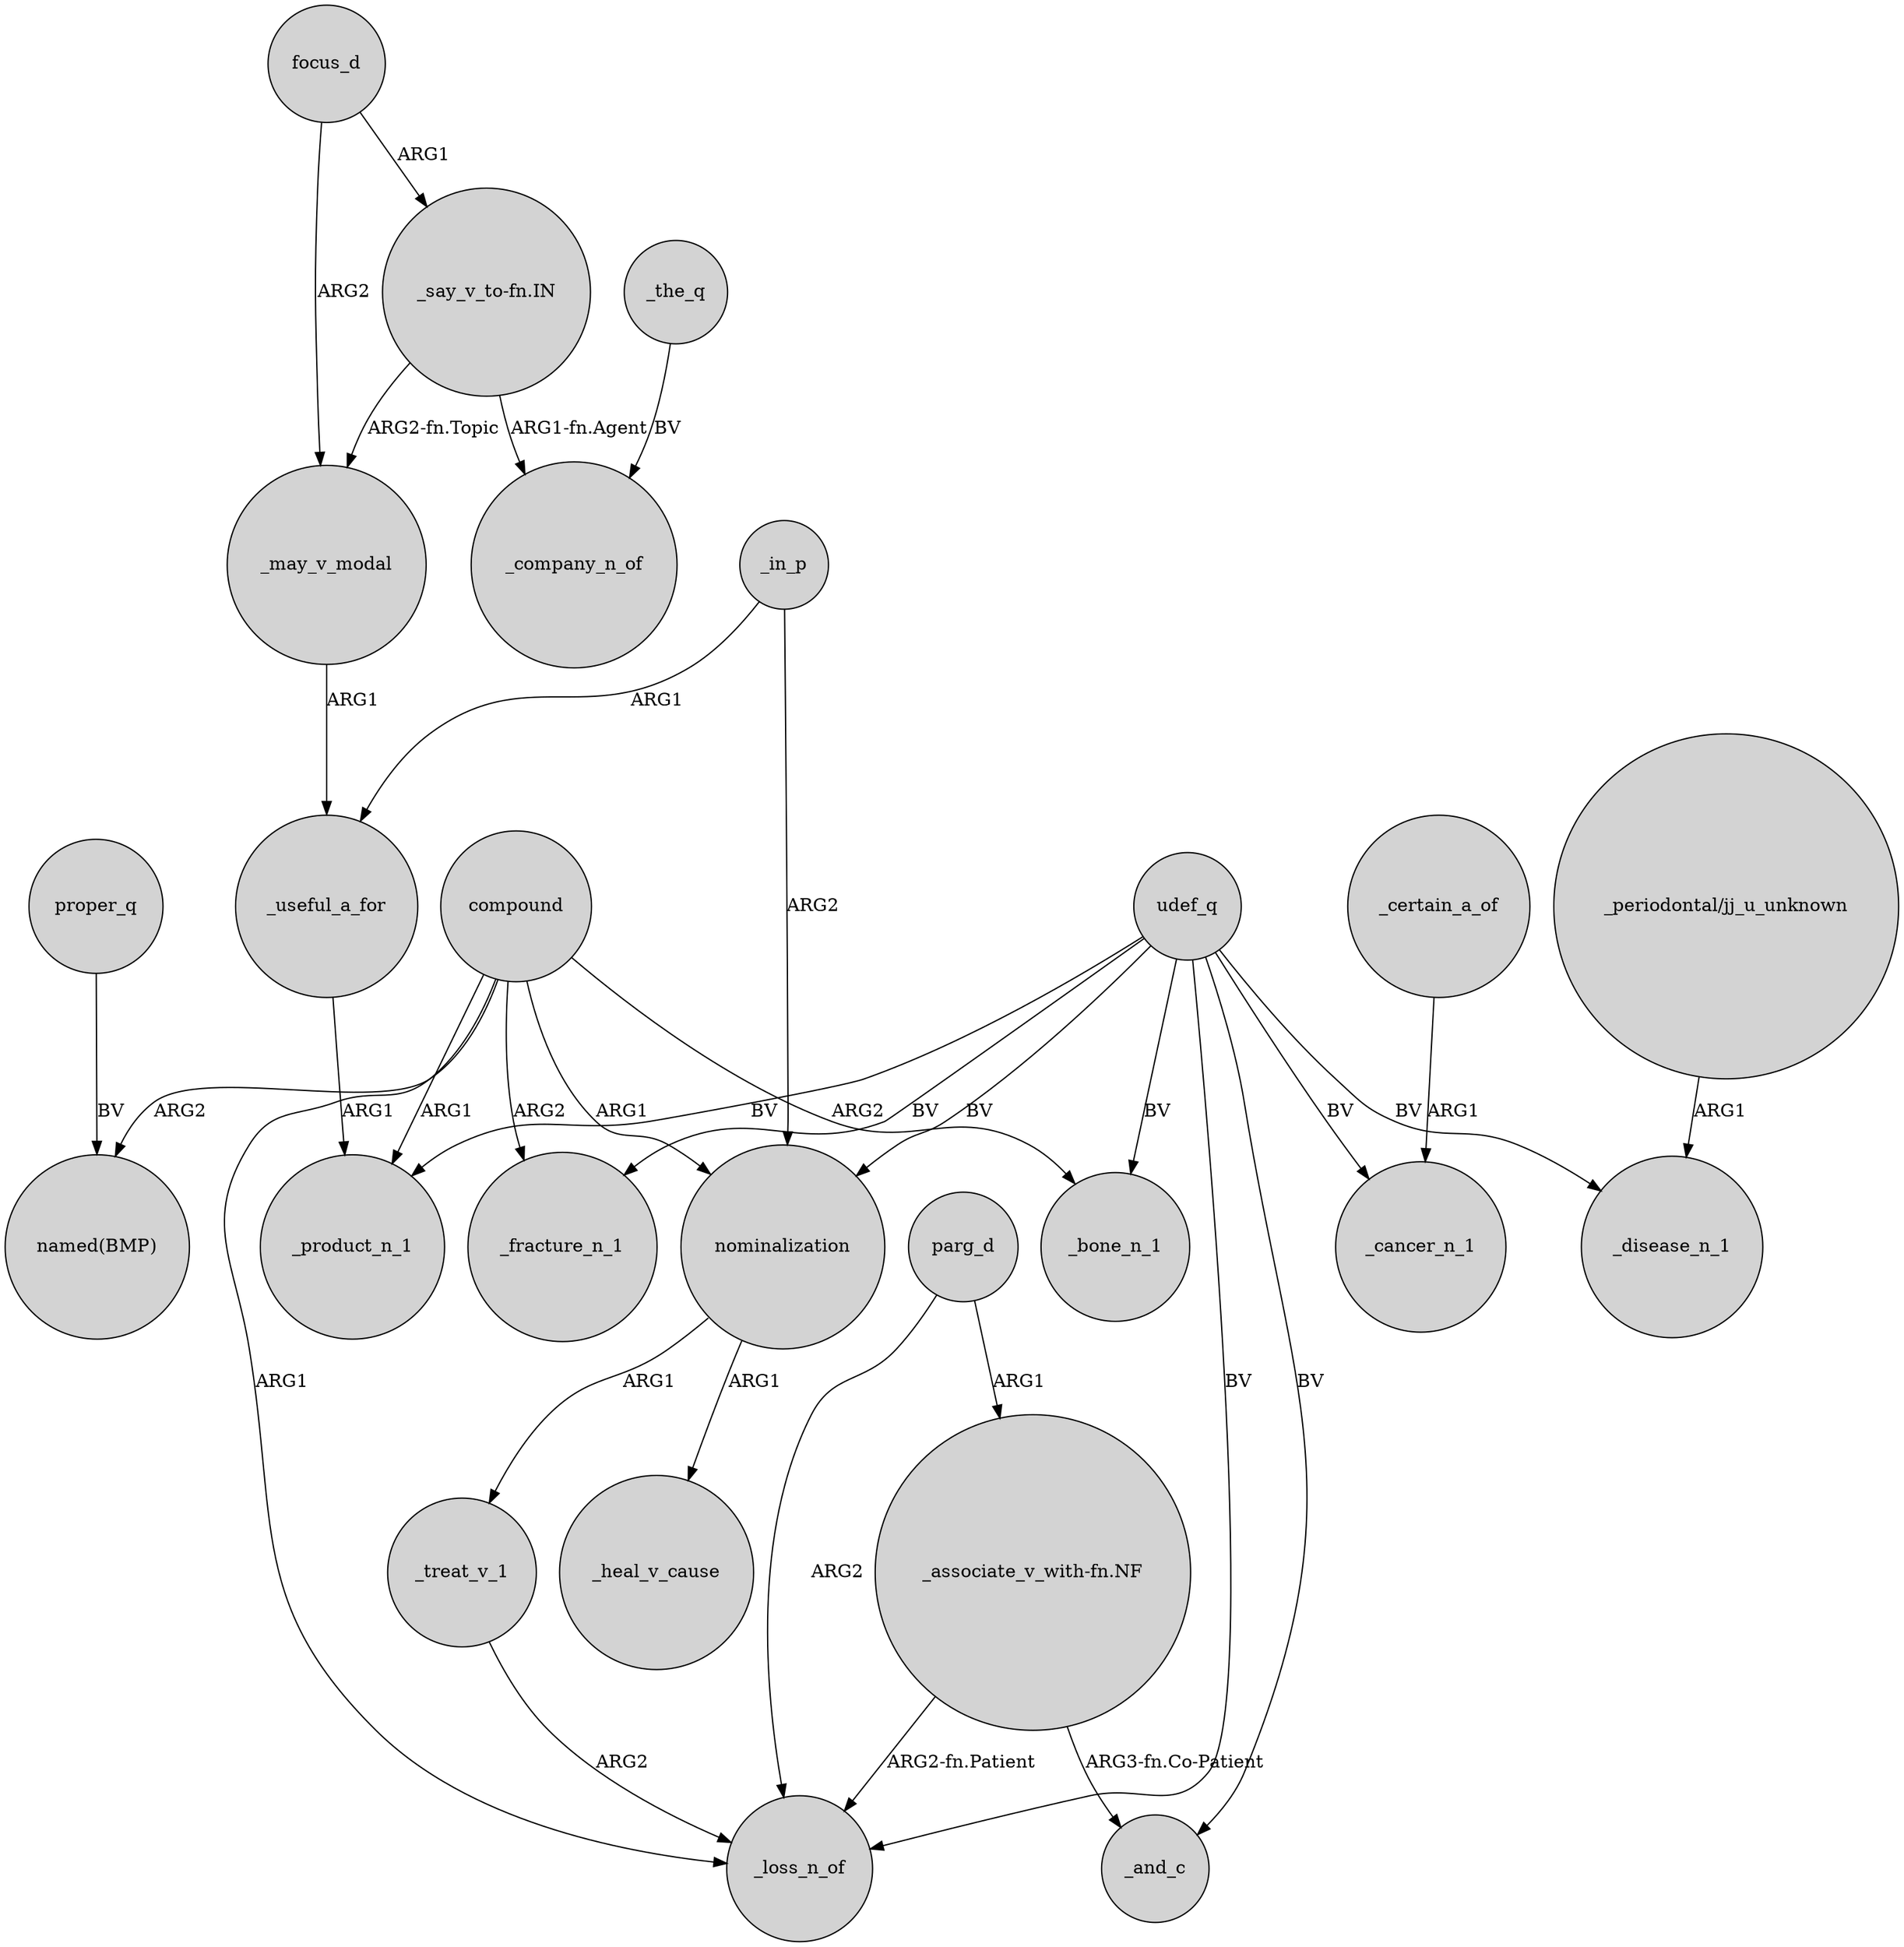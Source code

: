 digraph {
	node [shape=circle style=filled]
	_treat_v_1 -> _loss_n_of [label=ARG2]
	nominalization -> _treat_v_1 [label=ARG1]
	compound -> _product_n_1 [label=ARG1]
	udef_q -> _cancer_n_1 [label=BV]
	udef_q -> _bone_n_1 [label=BV]
	parg_d -> "_associate_v_with-fn.NF" [label=ARG1]
	nominalization -> _heal_v_cause [label=ARG1]
	focus_d -> _may_v_modal [label=ARG2]
	udef_q -> _disease_n_1 [label=BV]
	_certain_a_of -> _cancer_n_1 [label=ARG1]
	"_associate_v_with-fn.NF" -> _loss_n_of [label="ARG2-fn.Patient"]
	_the_q -> _company_n_of [label=BV]
	proper_q -> "named(BMP)" [label=BV]
	_in_p -> _useful_a_for [label=ARG1]
	_useful_a_for -> _product_n_1 [label=ARG1]
	parg_d -> _loss_n_of [label=ARG2]
	"_say_v_to-fn.IN" -> _may_v_modal [label="ARG2-fn.Topic"]
	udef_q -> nominalization [label=BV]
	_may_v_modal -> _useful_a_for [label=ARG1]
	"_associate_v_with-fn.NF" -> _and_c [label="ARG3-fn.Co-Patient"]
	udef_q -> _product_n_1 [label=BV]
	"_say_v_to-fn.IN" -> _company_n_of [label="ARG1-fn.Agent"]
	compound -> _loss_n_of [label=ARG1]
	compound -> "named(BMP)" [label=ARG2]
	_in_p -> nominalization [label=ARG2]
	compound -> _fracture_n_1 [label=ARG2]
	udef_q -> _and_c [label=BV]
	compound -> nominalization [label=ARG1]
	"_periodontal/jj_u_unknown" -> _disease_n_1 [label=ARG1]
	udef_q -> _loss_n_of [label=BV]
	compound -> _bone_n_1 [label=ARG2]
	focus_d -> "_say_v_to-fn.IN" [label=ARG1]
	udef_q -> _fracture_n_1 [label=BV]
}
